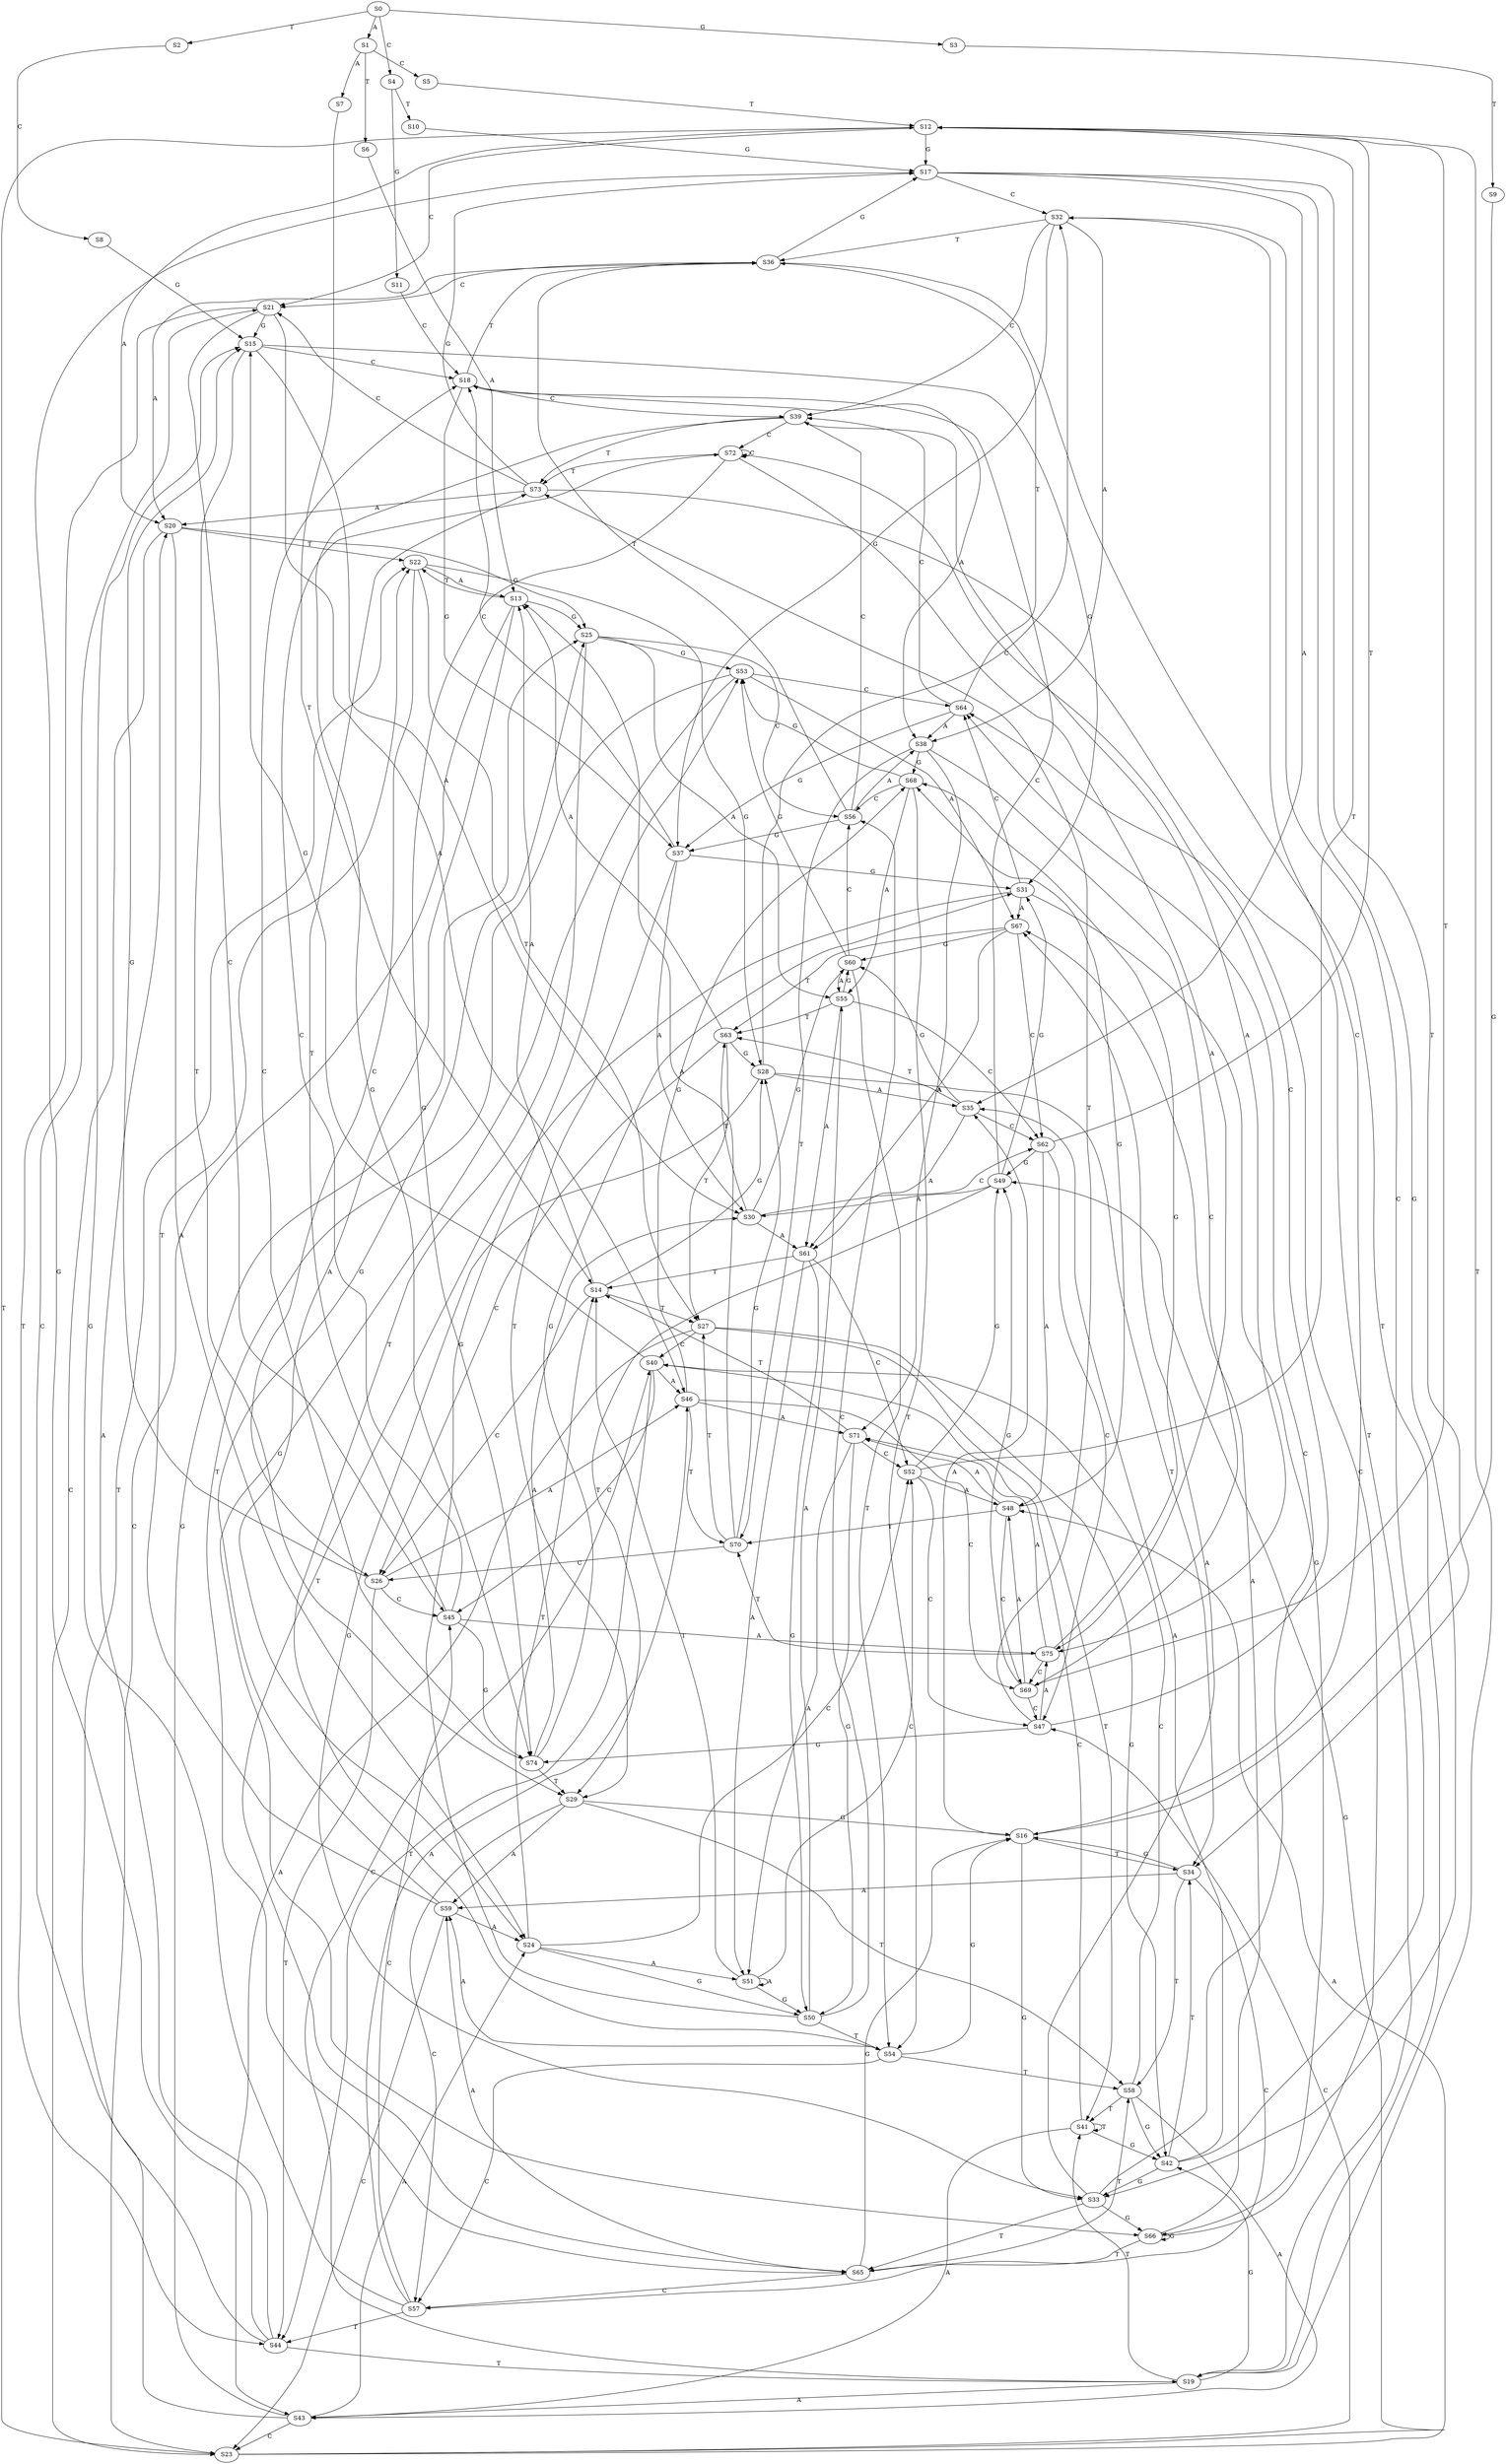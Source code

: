 strict digraph  {
	S0 -> S1 [ label = A ];
	S0 -> S2 [ label = T ];
	S0 -> S3 [ label = G ];
	S0 -> S4 [ label = C ];
	S1 -> S5 [ label = C ];
	S1 -> S6 [ label = T ];
	S1 -> S7 [ label = A ];
	S2 -> S8 [ label = C ];
	S3 -> S9 [ label = T ];
	S4 -> S10 [ label = T ];
	S4 -> S11 [ label = G ];
	S5 -> S12 [ label = T ];
	S6 -> S13 [ label = A ];
	S7 -> S14 [ label = T ];
	S8 -> S15 [ label = G ];
	S9 -> S16 [ label = G ];
	S10 -> S17 [ label = G ];
	S11 -> S18 [ label = C ];
	S12 -> S19 [ label = T ];
	S12 -> S17 [ label = G ];
	S12 -> S20 [ label = A ];
	S12 -> S21 [ label = C ];
	S13 -> S22 [ label = T ];
	S13 -> S23 [ label = C ];
	S13 -> S24 [ label = A ];
	S13 -> S25 [ label = G ];
	S14 -> S26 [ label = C ];
	S14 -> S27 [ label = T ];
	S14 -> S13 [ label = A ];
	S14 -> S28 [ label = G ];
	S15 -> S29 [ label = T ];
	S15 -> S18 [ label = C ];
	S15 -> S30 [ label = A ];
	S15 -> S31 [ label = G ];
	S16 -> S32 [ label = C ];
	S16 -> S33 [ label = G ];
	S16 -> S34 [ label = T ];
	S16 -> S35 [ label = A ];
	S17 -> S33 [ label = G ];
	S17 -> S34 [ label = T ];
	S17 -> S35 [ label = A ];
	S17 -> S32 [ label = C ];
	S18 -> S36 [ label = T ];
	S18 -> S37 [ label = G ];
	S18 -> S38 [ label = A ];
	S18 -> S39 [ label = C ];
	S19 -> S40 [ label = C ];
	S19 -> S41 [ label = T ];
	S19 -> S42 [ label = G ];
	S19 -> S43 [ label = A ];
	S20 -> S25 [ label = G ];
	S20 -> S23 [ label = C ];
	S20 -> S24 [ label = A ];
	S20 -> S22 [ label = T ];
	S21 -> S44 [ label = T ];
	S21 -> S45 [ label = C ];
	S21 -> S46 [ label = A ];
	S21 -> S15 [ label = G ];
	S22 -> S26 [ label = C ];
	S22 -> S27 [ label = T ];
	S22 -> S13 [ label = A ];
	S22 -> S28 [ label = G ];
	S23 -> S47 [ label = C ];
	S23 -> S12 [ label = T ];
	S23 -> S48 [ label = A ];
	S23 -> S49 [ label = G ];
	S24 -> S50 [ label = G ];
	S24 -> S51 [ label = A ];
	S24 -> S52 [ label = C ];
	S24 -> S14 [ label = T ];
	S25 -> S53 [ label = G ];
	S25 -> S54 [ label = T ];
	S25 -> S55 [ label = A ];
	S25 -> S56 [ label = C ];
	S26 -> S15 [ label = G ];
	S26 -> S46 [ label = A ];
	S26 -> S44 [ label = T ];
	S26 -> S45 [ label = C ];
	S27 -> S43 [ label = A ];
	S27 -> S42 [ label = G ];
	S27 -> S40 [ label = C ];
	S27 -> S41 [ label = T ];
	S28 -> S32 [ label = C ];
	S28 -> S35 [ label = A ];
	S28 -> S34 [ label = T ];
	S28 -> S33 [ label = G ];
	S29 -> S57 [ label = C ];
	S29 -> S16 [ label = G ];
	S29 -> S58 [ label = T ];
	S29 -> S59 [ label = A ];
	S30 -> S60 [ label = G ];
	S30 -> S61 [ label = A ];
	S30 -> S62 [ label = C ];
	S30 -> S63 [ label = T ];
	S31 -> S64 [ label = C ];
	S31 -> S65 [ label = T ];
	S31 -> S66 [ label = G ];
	S31 -> S67 [ label = A ];
	S32 -> S36 [ label = T ];
	S32 -> S37 [ label = G ];
	S32 -> S38 [ label = A ];
	S32 -> S39 [ label = C ];
	S33 -> S66 [ label = G ];
	S33 -> S67 [ label = A ];
	S33 -> S64 [ label = C ];
	S33 -> S65 [ label = T ];
	S34 -> S57 [ label = C ];
	S34 -> S16 [ label = G ];
	S34 -> S59 [ label = A ];
	S34 -> S58 [ label = T ];
	S35 -> S62 [ label = C ];
	S35 -> S61 [ label = A ];
	S35 -> S63 [ label = T ];
	S35 -> S60 [ label = G ];
	S36 -> S17 [ label = G ];
	S36 -> S19 [ label = T ];
	S36 -> S20 [ label = A ];
	S36 -> S21 [ label = C ];
	S37 -> S18 [ label = C ];
	S37 -> S31 [ label = G ];
	S37 -> S30 [ label = A ];
	S37 -> S29 [ label = T ];
	S38 -> S68 [ label = G ];
	S38 -> S69 [ label = C ];
	S38 -> S70 [ label = T ];
	S38 -> S71 [ label = A ];
	S39 -> S72 [ label = C ];
	S39 -> S73 [ label = T ];
	S39 -> S74 [ label = G ];
	S39 -> S75 [ label = A ];
	S40 -> S45 [ label = C ];
	S40 -> S15 [ label = G ];
	S40 -> S44 [ label = T ];
	S40 -> S46 [ label = A ];
	S41 -> S40 [ label = C ];
	S41 -> S41 [ label = T ];
	S41 -> S43 [ label = A ];
	S41 -> S42 [ label = G ];
	S42 -> S33 [ label = G ];
	S42 -> S35 [ label = A ];
	S42 -> S34 [ label = T ];
	S42 -> S32 [ label = C ];
	S43 -> S22 [ label = T ];
	S43 -> S25 [ label = G ];
	S43 -> S24 [ label = A ];
	S43 -> S23 [ label = C ];
	S44 -> S17 [ label = G ];
	S44 -> S19 [ label = T ];
	S44 -> S21 [ label = C ];
	S44 -> S20 [ label = A ];
	S45 -> S73 [ label = T ];
	S45 -> S74 [ label = G ];
	S45 -> S72 [ label = C ];
	S45 -> S75 [ label = A ];
	S46 -> S68 [ label = G ];
	S46 -> S71 [ label = A ];
	S46 -> S70 [ label = T ];
	S46 -> S69 [ label = C ];
	S47 -> S72 [ label = C ];
	S47 -> S73 [ label = T ];
	S47 -> S75 [ label = A ];
	S47 -> S74 [ label = G ];
	S48 -> S71 [ label = A ];
	S48 -> S68 [ label = G ];
	S48 -> S70 [ label = T ];
	S48 -> S69 [ label = C ];
	S49 -> S30 [ label = A ];
	S49 -> S29 [ label = T ];
	S49 -> S31 [ label = G ];
	S49 -> S18 [ label = C ];
	S50 -> S54 [ label = T ];
	S50 -> S55 [ label = A ];
	S50 -> S53 [ label = G ];
	S50 -> S56 [ label = C ];
	S51 -> S14 [ label = T ];
	S51 -> S51 [ label = A ];
	S51 -> S50 [ label = G ];
	S51 -> S52 [ label = C ];
	S52 -> S48 [ label = A ];
	S52 -> S49 [ label = G ];
	S52 -> S47 [ label = C ];
	S52 -> S12 [ label = T ];
	S53 -> S64 [ label = C ];
	S53 -> S67 [ label = A ];
	S53 -> S66 [ label = G ];
	S53 -> S65 [ label = T ];
	S54 -> S16 [ label = G ];
	S54 -> S57 [ label = C ];
	S54 -> S59 [ label = A ];
	S54 -> S58 [ label = T ];
	S55 -> S60 [ label = G ];
	S55 -> S61 [ label = A ];
	S55 -> S63 [ label = T ];
	S55 -> S62 [ label = C ];
	S56 -> S37 [ label = G ];
	S56 -> S39 [ label = C ];
	S56 -> S36 [ label = T ];
	S56 -> S38 [ label = A ];
	S57 -> S45 [ label = C ];
	S57 -> S44 [ label = T ];
	S57 -> S15 [ label = G ];
	S57 -> S46 [ label = A ];
	S58 -> S40 [ label = C ];
	S58 -> S41 [ label = T ];
	S58 -> S43 [ label = A ];
	S58 -> S42 [ label = G ];
	S59 -> S25 [ label = G ];
	S59 -> S24 [ label = A ];
	S59 -> S22 [ label = T ];
	S59 -> S23 [ label = C ];
	S60 -> S56 [ label = C ];
	S60 -> S53 [ label = G ];
	S60 -> S54 [ label = T ];
	S60 -> S55 [ label = A ];
	S61 -> S51 [ label = A ];
	S61 -> S50 [ label = G ];
	S61 -> S52 [ label = C ];
	S61 -> S14 [ label = T ];
	S62 -> S47 [ label = C ];
	S62 -> S49 [ label = G ];
	S62 -> S12 [ label = T ];
	S62 -> S48 [ label = A ];
	S63 -> S28 [ label = G ];
	S63 -> S13 [ label = A ];
	S63 -> S27 [ label = T ];
	S63 -> S26 [ label = C ];
	S64 -> S39 [ label = C ];
	S64 -> S37 [ label = G ];
	S64 -> S38 [ label = A ];
	S64 -> S36 [ label = T ];
	S65 -> S57 [ label = C ];
	S65 -> S16 [ label = G ];
	S65 -> S59 [ label = A ];
	S65 -> S58 [ label = T ];
	S66 -> S64 [ label = C ];
	S66 -> S65 [ label = T ];
	S66 -> S66 [ label = G ];
	S66 -> S67 [ label = A ];
	S67 -> S62 [ label = C ];
	S67 -> S60 [ label = G ];
	S67 -> S61 [ label = A ];
	S67 -> S63 [ label = T ];
	S68 -> S56 [ label = C ];
	S68 -> S54 [ label = T ];
	S68 -> S53 [ label = G ];
	S68 -> S55 [ label = A ];
	S69 -> S49 [ label = G ];
	S69 -> S48 [ label = A ];
	S69 -> S47 [ label = C ];
	S69 -> S12 [ label = T ];
	S70 -> S27 [ label = T ];
	S70 -> S13 [ label = A ];
	S70 -> S26 [ label = C ];
	S70 -> S28 [ label = G ];
	S71 -> S50 [ label = G ];
	S71 -> S14 [ label = T ];
	S71 -> S51 [ label = A ];
	S71 -> S52 [ label = C ];
	S72 -> S74 [ label = G ];
	S72 -> S72 [ label = C ];
	S72 -> S73 [ label = T ];
	S72 -> S75 [ label = A ];
	S73 -> S21 [ label = C ];
	S73 -> S17 [ label = G ];
	S73 -> S20 [ label = A ];
	S73 -> S19 [ label = T ];
	S74 -> S31 [ label = G ];
	S74 -> S29 [ label = T ];
	S74 -> S18 [ label = C ];
	S74 -> S30 [ label = A ];
	S75 -> S69 [ label = C ];
	S75 -> S68 [ label = G ];
	S75 -> S70 [ label = T ];
	S75 -> S71 [ label = A ];
}
